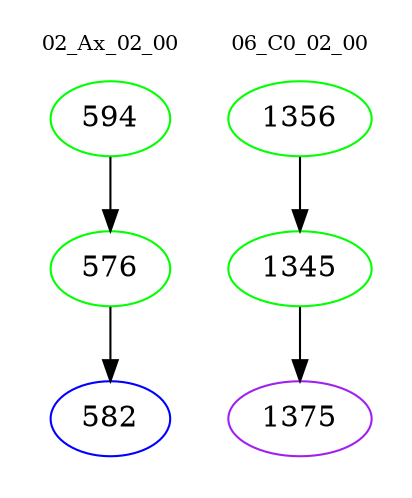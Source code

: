 digraph{
subgraph cluster_0 {
color = white
label = "02_Ax_02_00";
fontsize=10;
T0_594 [label="594", color="green"]
T0_594 -> T0_576 [color="black"]
T0_576 [label="576", color="green"]
T0_576 -> T0_582 [color="black"]
T0_582 [label="582", color="blue"]
}
subgraph cluster_1 {
color = white
label = "06_C0_02_00";
fontsize=10;
T1_1356 [label="1356", color="green"]
T1_1356 -> T1_1345 [color="black"]
T1_1345 [label="1345", color="green"]
T1_1345 -> T1_1375 [color="black"]
T1_1375 [label="1375", color="purple"]
}
}
